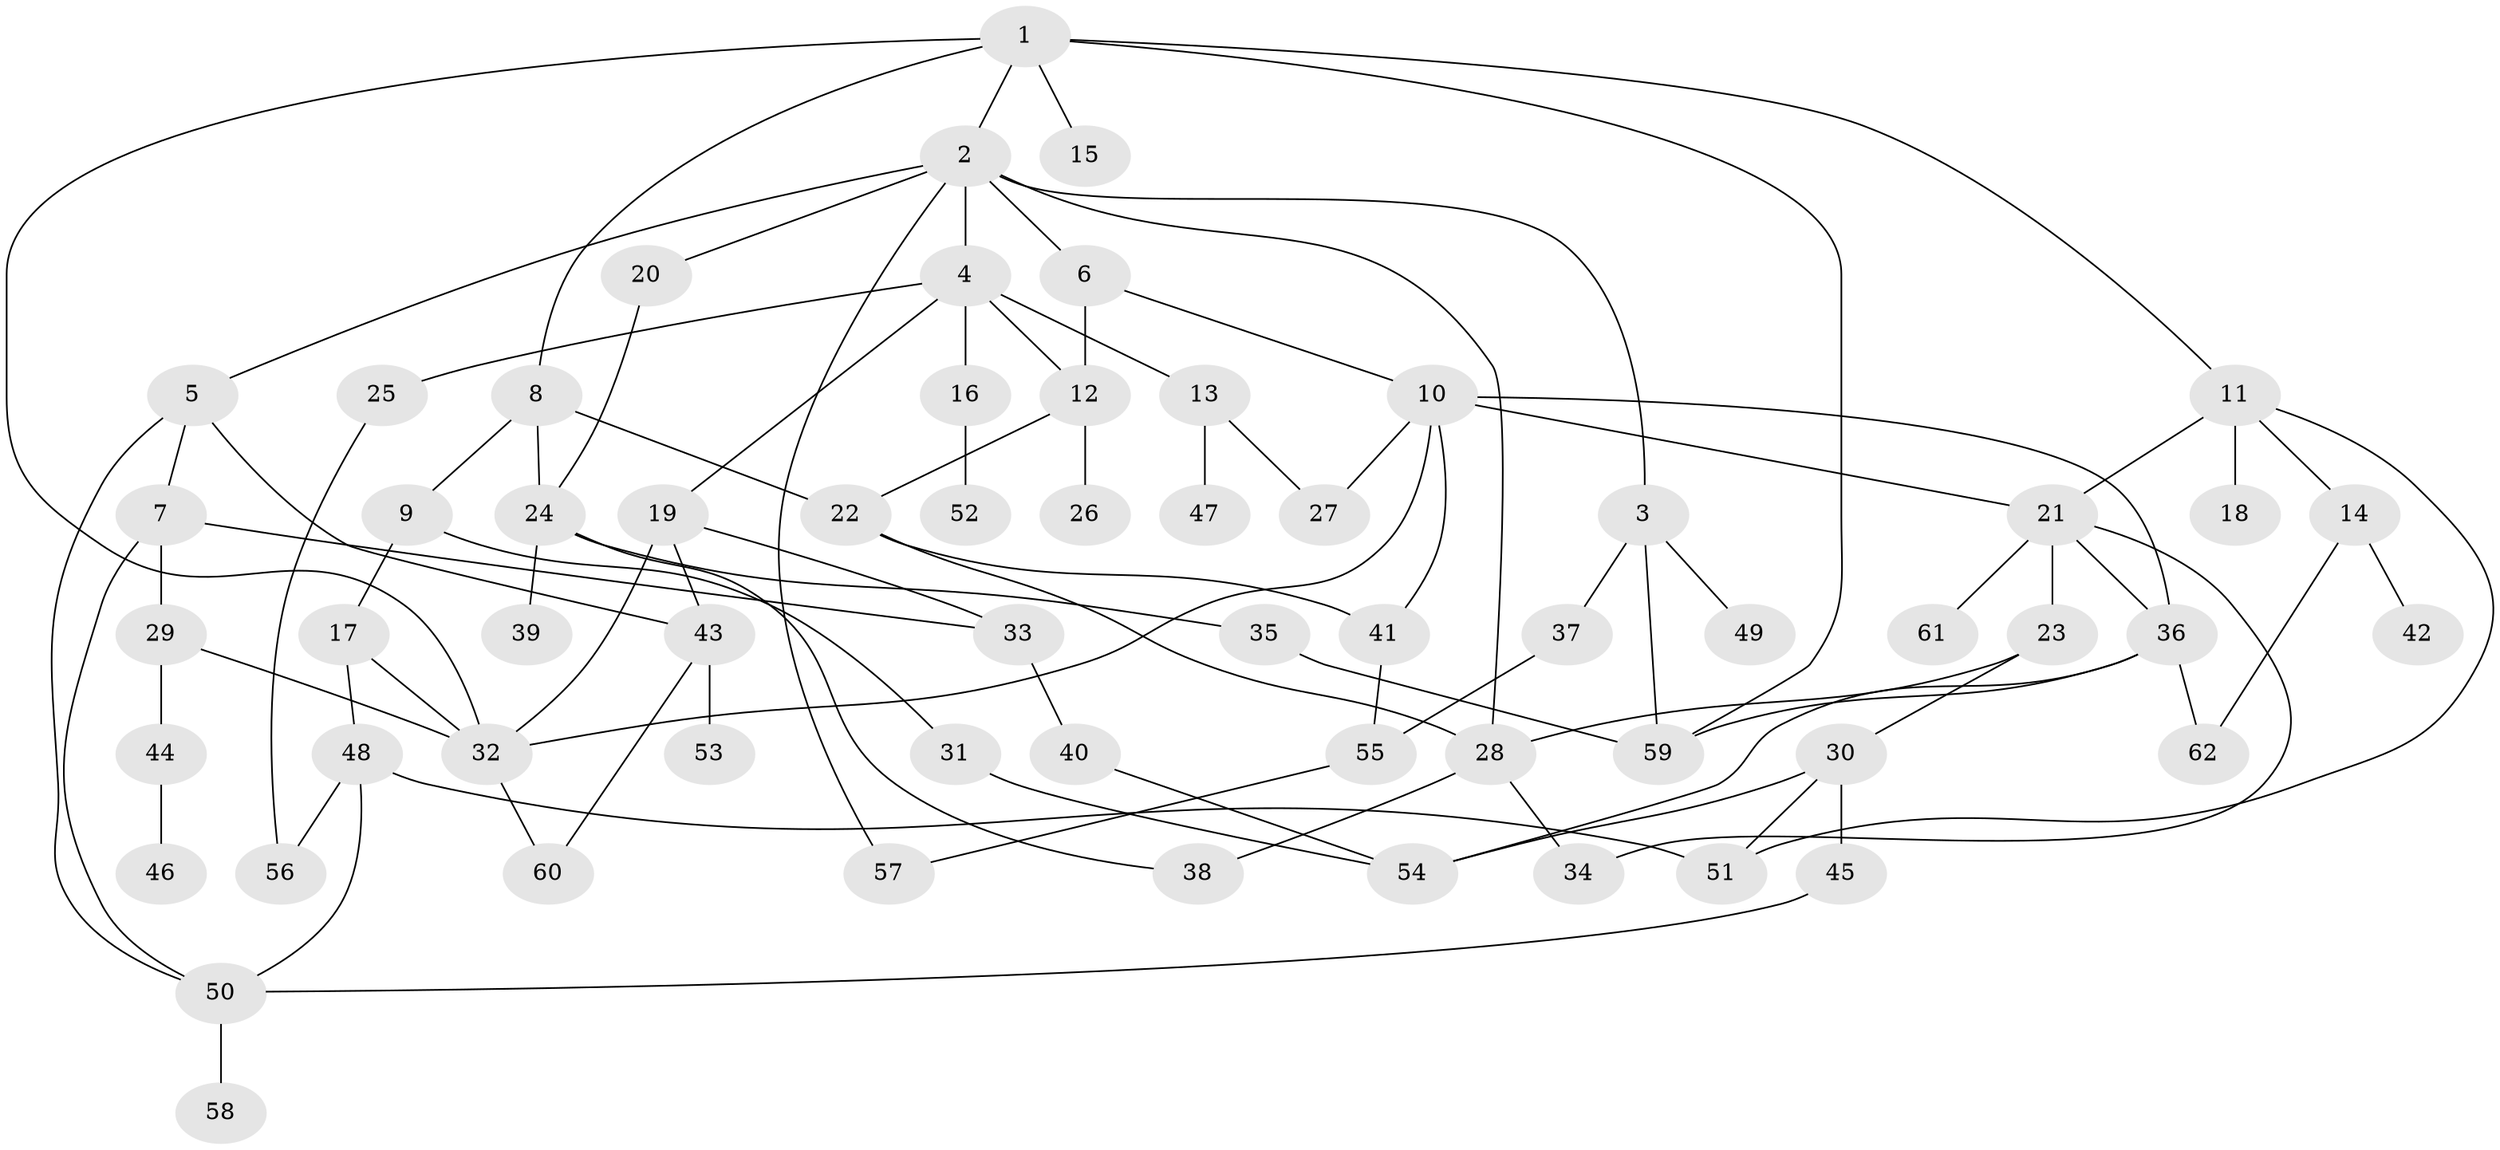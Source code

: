 // original degree distribution, {7: 0.016129032258064516, 3: 0.22580645161290322, 4: 0.11290322580645161, 6: 0.03225806451612903, 5: 0.04838709677419355, 2: 0.2903225806451613, 1: 0.27419354838709675}
// Generated by graph-tools (version 1.1) at 2025/34/03/09/25 02:34:09]
// undirected, 62 vertices, 94 edges
graph export_dot {
graph [start="1"]
  node [color=gray90,style=filled];
  1;
  2;
  3;
  4;
  5;
  6;
  7;
  8;
  9;
  10;
  11;
  12;
  13;
  14;
  15;
  16;
  17;
  18;
  19;
  20;
  21;
  22;
  23;
  24;
  25;
  26;
  27;
  28;
  29;
  30;
  31;
  32;
  33;
  34;
  35;
  36;
  37;
  38;
  39;
  40;
  41;
  42;
  43;
  44;
  45;
  46;
  47;
  48;
  49;
  50;
  51;
  52;
  53;
  54;
  55;
  56;
  57;
  58;
  59;
  60;
  61;
  62;
  1 -- 2 [weight=1.0];
  1 -- 8 [weight=1.0];
  1 -- 11 [weight=1.0];
  1 -- 15 [weight=1.0];
  1 -- 32 [weight=1.0];
  1 -- 59 [weight=1.0];
  2 -- 3 [weight=1.0];
  2 -- 4 [weight=1.0];
  2 -- 5 [weight=1.0];
  2 -- 6 [weight=1.0];
  2 -- 20 [weight=1.0];
  2 -- 28 [weight=1.0];
  2 -- 57 [weight=1.0];
  3 -- 37 [weight=1.0];
  3 -- 49 [weight=1.0];
  3 -- 59 [weight=1.0];
  4 -- 12 [weight=1.0];
  4 -- 13 [weight=1.0];
  4 -- 16 [weight=1.0];
  4 -- 19 [weight=1.0];
  4 -- 25 [weight=1.0];
  5 -- 7 [weight=1.0];
  5 -- 43 [weight=1.0];
  5 -- 50 [weight=1.0];
  6 -- 10 [weight=1.0];
  6 -- 12 [weight=1.0];
  7 -- 29 [weight=1.0];
  7 -- 33 [weight=1.0];
  7 -- 50 [weight=1.0];
  8 -- 9 [weight=1.0];
  8 -- 22 [weight=1.0];
  8 -- 24 [weight=1.0];
  9 -- 17 [weight=3.0];
  9 -- 31 [weight=1.0];
  10 -- 21 [weight=1.0];
  10 -- 27 [weight=1.0];
  10 -- 32 [weight=1.0];
  10 -- 36 [weight=1.0];
  10 -- 41 [weight=1.0];
  11 -- 14 [weight=1.0];
  11 -- 18 [weight=1.0];
  11 -- 21 [weight=1.0];
  11 -- 51 [weight=1.0];
  12 -- 22 [weight=1.0];
  12 -- 26 [weight=2.0];
  13 -- 27 [weight=1.0];
  13 -- 47 [weight=1.0];
  14 -- 42 [weight=1.0];
  14 -- 62 [weight=1.0];
  16 -- 52 [weight=1.0];
  17 -- 32 [weight=1.0];
  17 -- 48 [weight=1.0];
  19 -- 32 [weight=1.0];
  19 -- 33 [weight=1.0];
  19 -- 43 [weight=1.0];
  20 -- 24 [weight=1.0];
  21 -- 23 [weight=3.0];
  21 -- 34 [weight=1.0];
  21 -- 36 [weight=1.0];
  21 -- 61 [weight=1.0];
  22 -- 28 [weight=1.0];
  22 -- 41 [weight=2.0];
  23 -- 28 [weight=1.0];
  23 -- 30 [weight=1.0];
  24 -- 35 [weight=1.0];
  24 -- 38 [weight=1.0];
  24 -- 39 [weight=2.0];
  25 -- 56 [weight=1.0];
  28 -- 34 [weight=1.0];
  28 -- 38 [weight=1.0];
  29 -- 32 [weight=1.0];
  29 -- 44 [weight=1.0];
  30 -- 45 [weight=2.0];
  30 -- 51 [weight=1.0];
  30 -- 54 [weight=1.0];
  31 -- 54 [weight=1.0];
  32 -- 60 [weight=1.0];
  33 -- 40 [weight=2.0];
  35 -- 59 [weight=1.0];
  36 -- 54 [weight=1.0];
  36 -- 59 [weight=1.0];
  36 -- 62 [weight=1.0];
  37 -- 55 [weight=1.0];
  40 -- 54 [weight=1.0];
  41 -- 55 [weight=1.0];
  43 -- 53 [weight=1.0];
  43 -- 60 [weight=1.0];
  44 -- 46 [weight=1.0];
  45 -- 50 [weight=1.0];
  48 -- 50 [weight=1.0];
  48 -- 51 [weight=1.0];
  48 -- 56 [weight=1.0];
  50 -- 58 [weight=2.0];
  55 -- 57 [weight=1.0];
}
